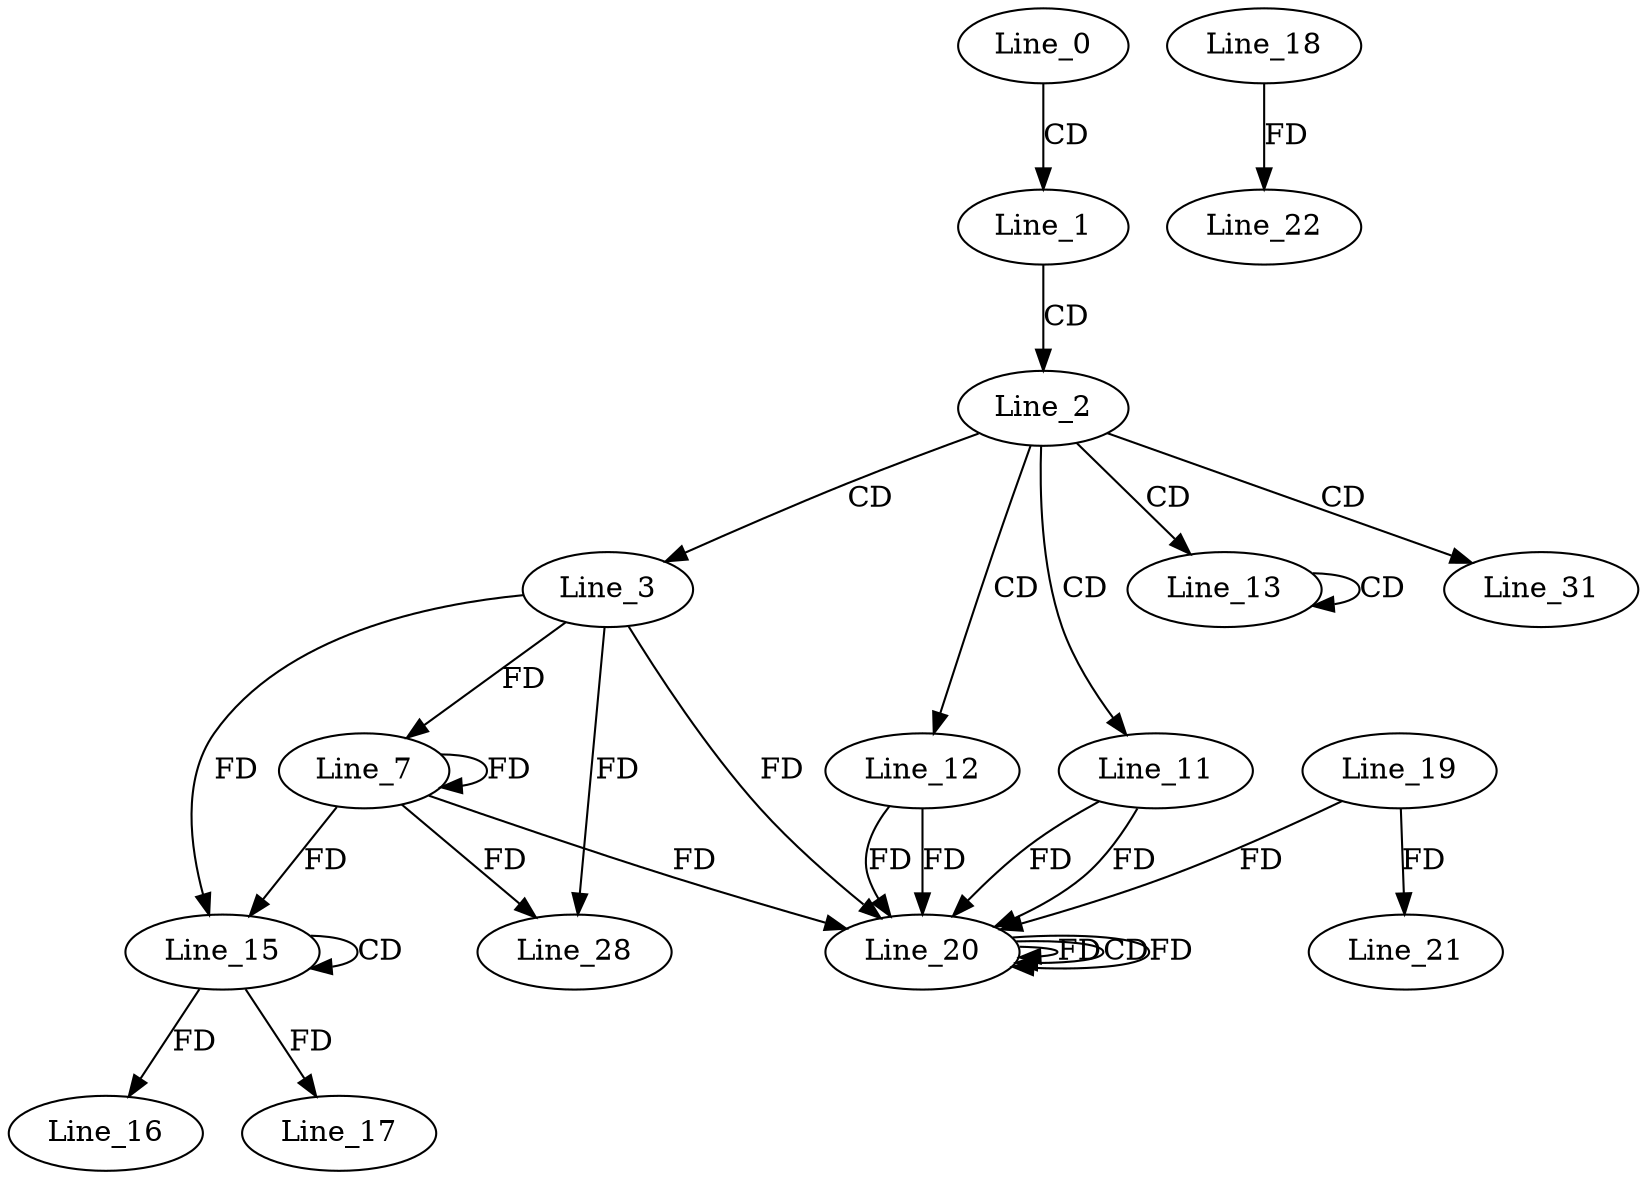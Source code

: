 digraph G {
  Line_0;
  Line_1;
  Line_2;
  Line_3;
  Line_7;
  Line_11;
  Line_12;
  Line_13;
  Line_15;
  Line_15;
  Line_16;
  Line_17;
  Line_20;
  Line_20;
  Line_20;
  Line_20;
  Line_19;
  Line_21;
  Line_18;
  Line_22;
  Line_28;
  Line_31;
  Line_0 -> Line_1 [ label="CD" ];
  Line_1 -> Line_2 [ label="CD" ];
  Line_2 -> Line_3 [ label="CD" ];
  Line_3 -> Line_7 [ label="FD" ];
  Line_7 -> Line_7 [ label="FD" ];
  Line_2 -> Line_11 [ label="CD" ];
  Line_2 -> Line_12 [ label="CD" ];
  Line_2 -> Line_13 [ label="CD" ];
  Line_13 -> Line_13 [ label="CD" ];
  Line_15 -> Line_15 [ label="CD" ];
  Line_3 -> Line_15 [ label="FD" ];
  Line_7 -> Line_15 [ label="FD" ];
  Line_15 -> Line_16 [ label="FD" ];
  Line_15 -> Line_17 [ label="FD" ];
  Line_20 -> Line_20 [ label="FD" ];
  Line_12 -> Line_20 [ label="FD" ];
  Line_3 -> Line_20 [ label="FD" ];
  Line_7 -> Line_20 [ label="FD" ];
  Line_11 -> Line_20 [ label="FD" ];
  Line_20 -> Line_20 [ label="CD" ];
  Line_19 -> Line_20 [ label="FD" ];
  Line_11 -> Line_20 [ label="FD" ];
  Line_20 -> Line_20 [ label="FD" ];
  Line_12 -> Line_20 [ label="FD" ];
  Line_19 -> Line_21 [ label="FD" ];
  Line_18 -> Line_22 [ label="FD" ];
  Line_3 -> Line_28 [ label="FD" ];
  Line_7 -> Line_28 [ label="FD" ];
  Line_2 -> Line_31 [ label="CD" ];
}
